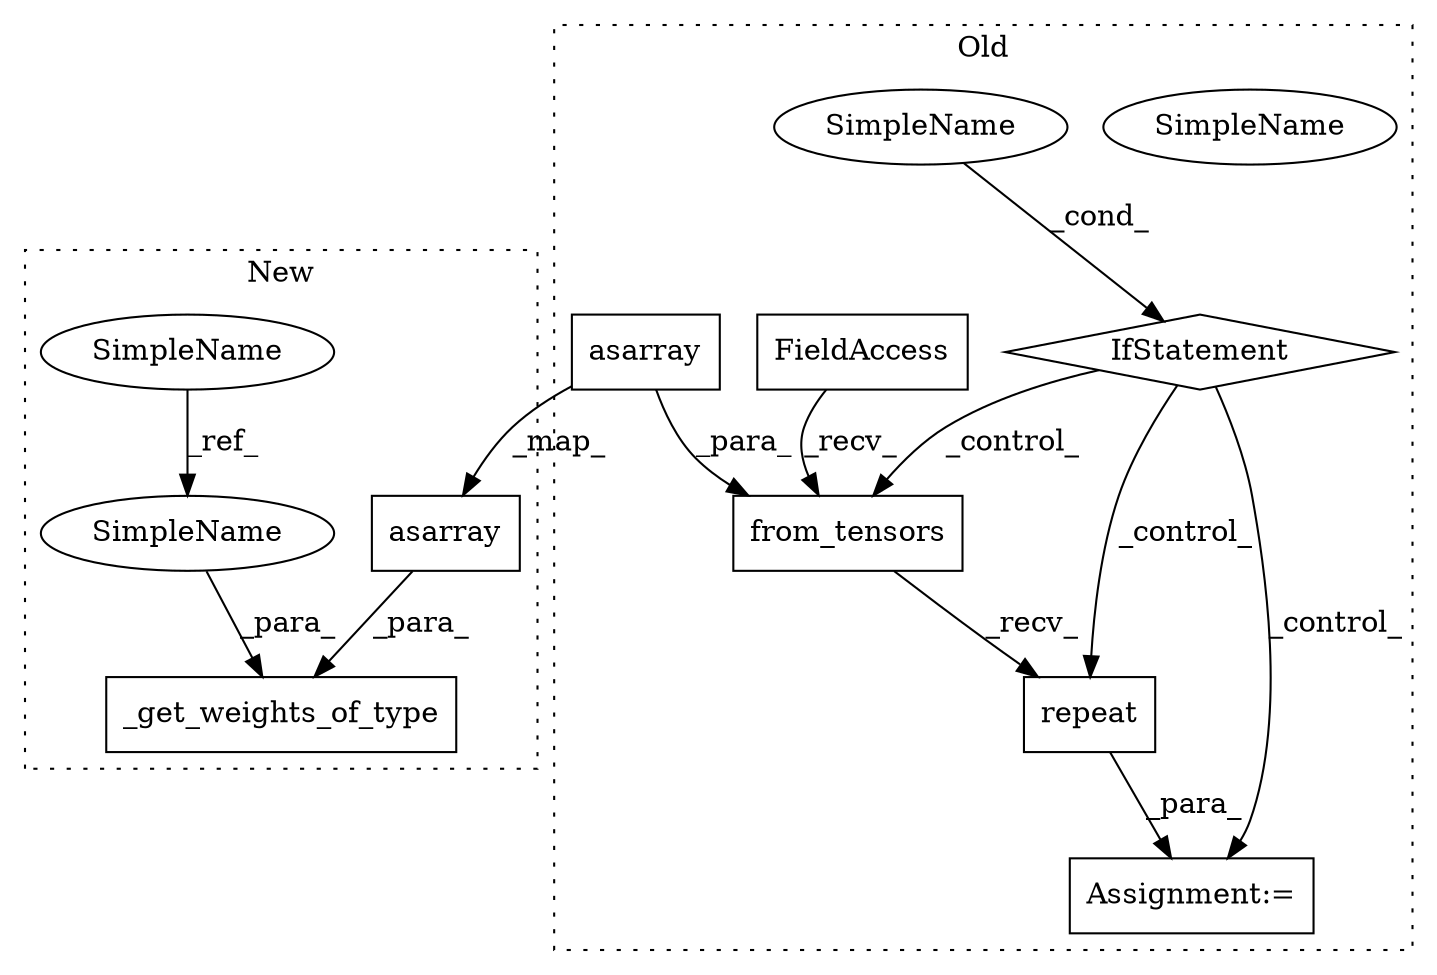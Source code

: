 digraph G {
subgraph cluster0 {
1 [label="repeat" a="32" s="2957" l="8" shape="box"];
3 [label="asarray" a="32" s="2851,2864" l="8,1" shape="box"];
6 [label="Assignment:=" a="7" s="2914" l="1" shape="box"];
7 [label="IfStatement" a="25" s="2873,2895" l="4,2" shape="diamond"];
8 [label="SimpleName" a="42" s="2877" l="18" shape="ellipse"];
9 [label="from_tensors" a="32" s="2935,2955" l="13,1" shape="box"];
10 [label="FieldAccess" a="22" s="2915" l="19" shape="box"];
12 [label="SimpleName" a="42" s="2877" l="18" shape="ellipse"];
label = "Old";
style="dotted";
}
subgraph cluster1 {
2 [label="_get_weights_of_type" a="32" s="3389,3443" l="21,1" shape="box"];
4 [label="asarray" a="32" s="3416,3429" l="8,1" shape="box"];
5 [label="SimpleName" a="42" s="2791" l="12" shape="ellipse"];
11 [label="SimpleName" a="42" s="3431" l="12" shape="ellipse"];
label = "New";
style="dotted";
}
1 -> 6 [label="_para_"];
3 -> 4 [label="_map_"];
3 -> 9 [label="_para_"];
4 -> 2 [label="_para_"];
5 -> 11 [label="_ref_"];
7 -> 6 [label="_control_"];
7 -> 9 [label="_control_"];
7 -> 1 [label="_control_"];
9 -> 1 [label="_recv_"];
10 -> 9 [label="_recv_"];
11 -> 2 [label="_para_"];
12 -> 7 [label="_cond_"];
}